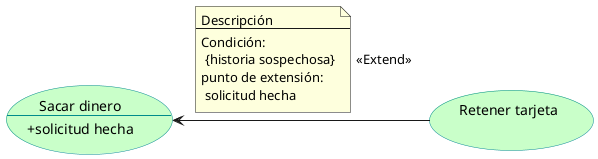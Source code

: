@startuml
skinparam usecase {
BackgroundColor Technology
BorderColor DarkCyan
}

skinparam arrow {
ArrowColor DarkCyan
}
Usecase UC1 as "Sacar dinero
--
+solicitud hecha"
Usecase UC2 as "Retener tarjeta

"
UC1 <- UC2:<<Extend>>
note left on link
Descripción
--
Condición:
 {historia sospechosa}
punto de extensión:
 solicitud hecha
end note
@enduml

